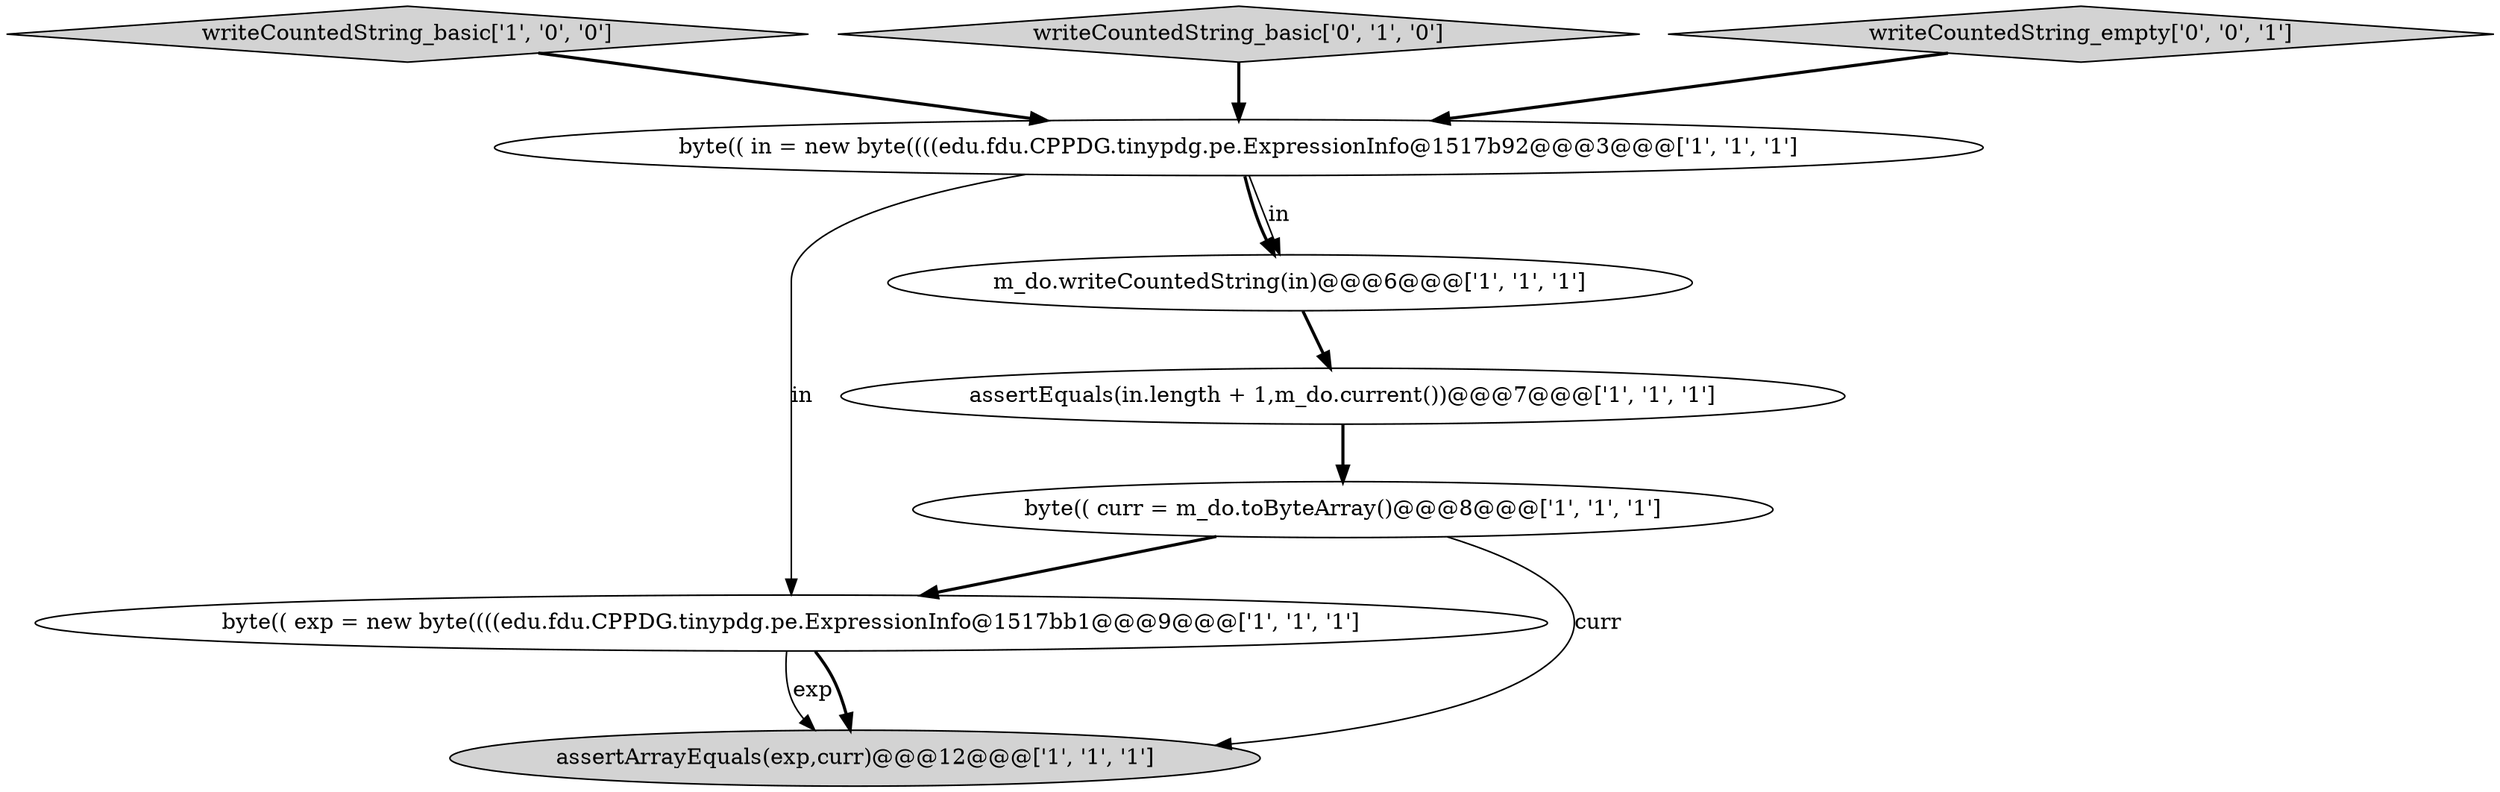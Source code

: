 digraph {
1 [style = filled, label = "writeCountedString_basic['1', '0', '0']", fillcolor = lightgray, shape = diamond image = "AAA0AAABBB1BBB"];
2 [style = filled, label = "byte(( exp = new byte((((edu.fdu.CPPDG.tinypdg.pe.ExpressionInfo@1517bb1@@@9@@@['1', '1', '1']", fillcolor = white, shape = ellipse image = "AAA0AAABBB1BBB"];
7 [style = filled, label = "writeCountedString_basic['0', '1', '0']", fillcolor = lightgray, shape = diamond image = "AAA0AAABBB2BBB"];
5 [style = filled, label = "byte(( in = new byte((((edu.fdu.CPPDG.tinypdg.pe.ExpressionInfo@1517b92@@@3@@@['1', '1', '1']", fillcolor = white, shape = ellipse image = "AAA0AAABBB1BBB"];
4 [style = filled, label = "assertArrayEquals(exp,curr)@@@12@@@['1', '1', '1']", fillcolor = lightgray, shape = ellipse image = "AAA0AAABBB1BBB"];
3 [style = filled, label = "assertEquals(in.length + 1,m_do.current())@@@7@@@['1', '1', '1']", fillcolor = white, shape = ellipse image = "AAA0AAABBB1BBB"];
8 [style = filled, label = "writeCountedString_empty['0', '0', '1']", fillcolor = lightgray, shape = diamond image = "AAA0AAABBB3BBB"];
0 [style = filled, label = "m_do.writeCountedString(in)@@@6@@@['1', '1', '1']", fillcolor = white, shape = ellipse image = "AAA0AAABBB1BBB"];
6 [style = filled, label = "byte(( curr = m_do.toByteArray()@@@8@@@['1', '1', '1']", fillcolor = white, shape = ellipse image = "AAA0AAABBB1BBB"];
5->2 [style = solid, label="in"];
0->3 [style = bold, label=""];
1->5 [style = bold, label=""];
3->6 [style = bold, label=""];
7->5 [style = bold, label=""];
2->4 [style = solid, label="exp"];
8->5 [style = bold, label=""];
5->0 [style = bold, label=""];
5->0 [style = solid, label="in"];
6->4 [style = solid, label="curr"];
2->4 [style = bold, label=""];
6->2 [style = bold, label=""];
}

